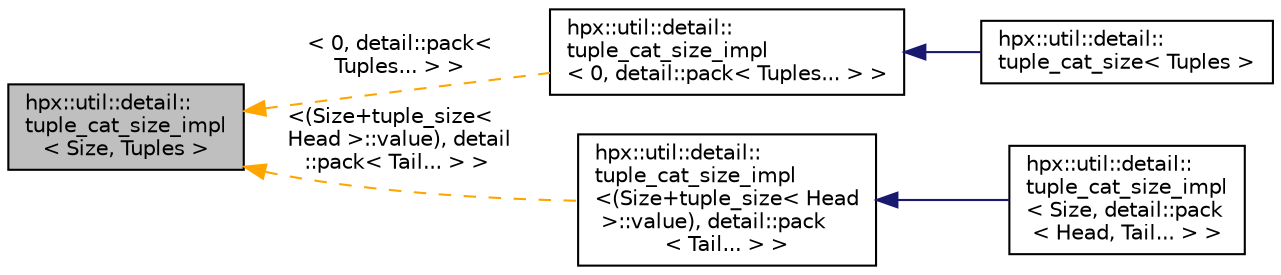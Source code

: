 digraph "hpx::util::detail::tuple_cat_size_impl&lt; Size, Tuples &gt;"
{
  edge [fontname="Helvetica",fontsize="10",labelfontname="Helvetica",labelfontsize="10"];
  node [fontname="Helvetica",fontsize="10",shape=record];
  rankdir="LR";
  Node0 [label="hpx::util::detail::\ltuple_cat_size_impl\l\< Size, Tuples \>",height=0.2,width=0.4,color="black", fillcolor="grey75", style="filled", fontcolor="black"];
  Node0 -> Node1 [dir="back",color="orange",fontsize="10",style="dashed",label=" \< 0, detail::pack\<\l Tuples... \> \>" ,fontname="Helvetica"];
  Node1 [label="hpx::util::detail::\ltuple_cat_size_impl\l\< 0, detail::pack\< Tuples... \> \>",height=0.2,width=0.4,color="black", fillcolor="white", style="filled",URL="$db/db3/structhpx_1_1util_1_1detail_1_1tuple__cat__size__impl.html"];
  Node1 -> Node2 [dir="back",color="midnightblue",fontsize="10",style="solid",fontname="Helvetica"];
  Node2 [label="hpx::util::detail::\ltuple_cat_size\< Tuples \>",height=0.2,width=0.4,color="black", fillcolor="white", style="filled",URL="$d2/da2/structhpx_1_1util_1_1detail_1_1tuple__cat__size.html"];
  Node0 -> Node3 [dir="back",color="orange",fontsize="10",style="dashed",label=" \<(Size+tuple_size\<\l Head \>::value), detail\l::pack\< Tail... \> \>" ,fontname="Helvetica"];
  Node3 [label="hpx::util::detail::\ltuple_cat_size_impl\l\<(Size+tuple_size\< Head\l \>::value), detail::pack\l\< Tail... \> \>",height=0.2,width=0.4,color="black", fillcolor="white", style="filled",URL="$db/db3/structhpx_1_1util_1_1detail_1_1tuple__cat__size__impl.html"];
  Node3 -> Node4 [dir="back",color="midnightblue",fontsize="10",style="solid",fontname="Helvetica"];
  Node4 [label="hpx::util::detail::\ltuple_cat_size_impl\l\< Size, detail::pack\l\< Head, Tail... \> \>",height=0.2,width=0.4,color="black", fillcolor="white", style="filled",URL="$d4/d10/structhpx_1_1util_1_1detail_1_1tuple__cat__size__impl_3_01_size_00_01detail_1_1pack_3_01_head_00_01_tail_8_8_8_01_4_01_4.html"];
}
